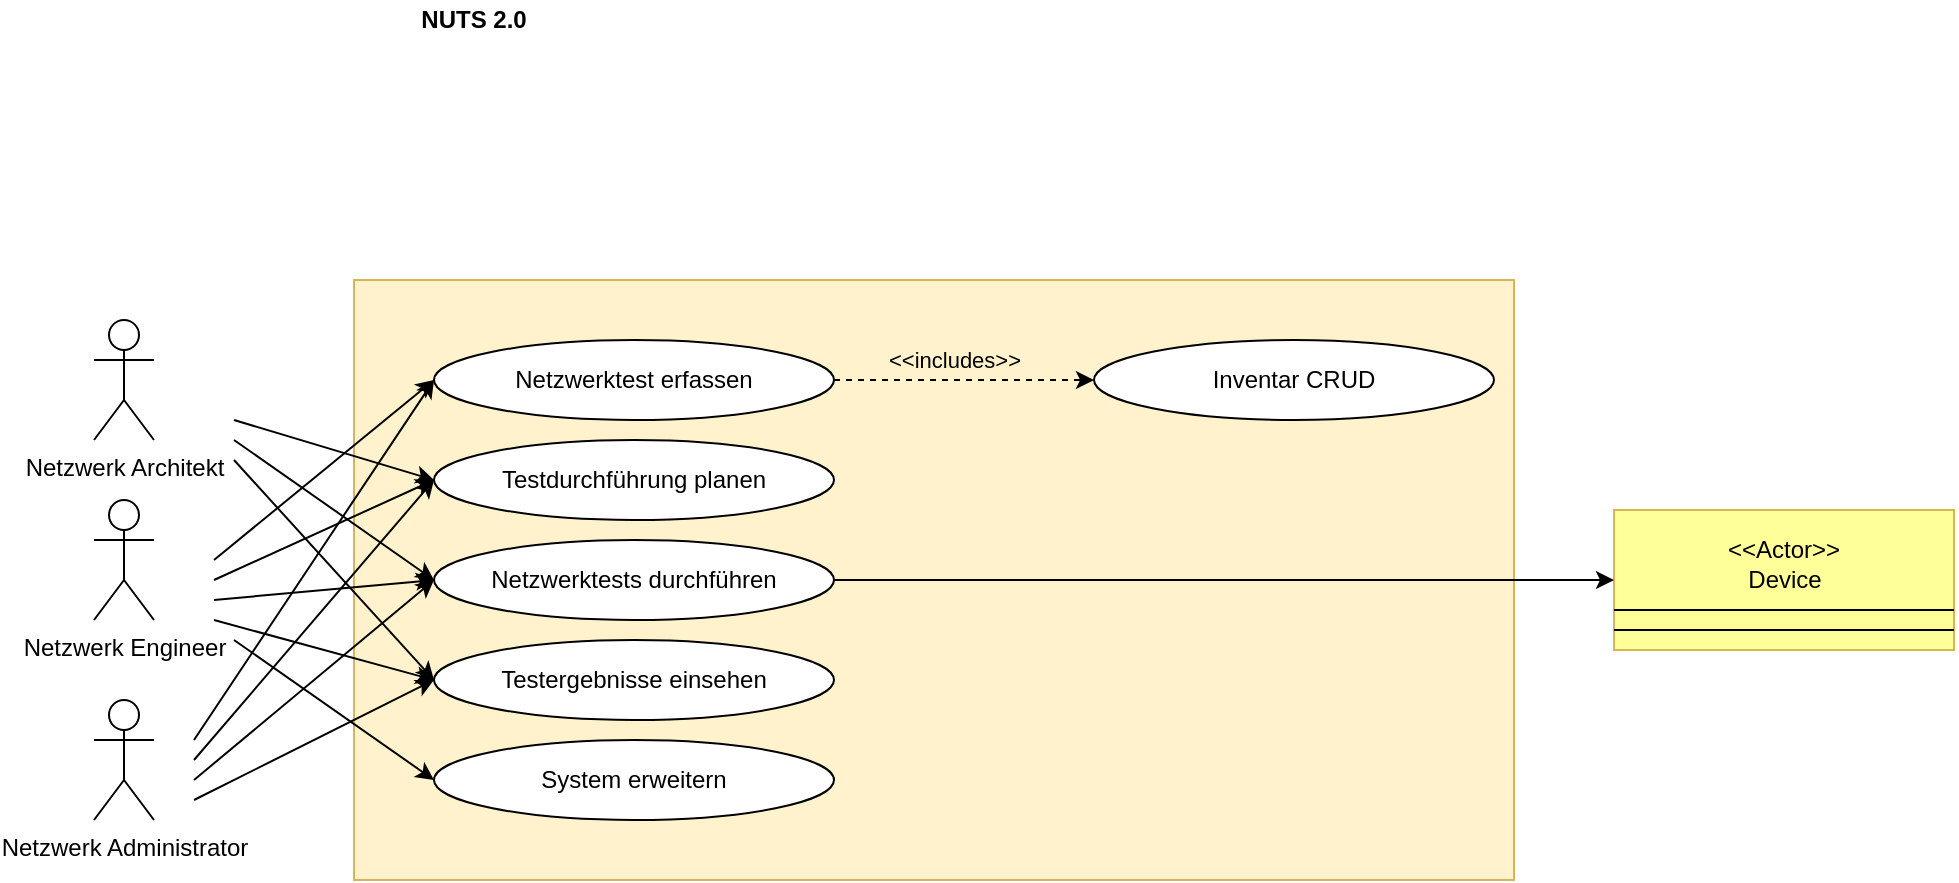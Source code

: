 <mxfile version="13.0.8" type="device"><diagram id="TyQWFBHhyjOXEPW3Htot" name="Page-1"><mxGraphModel dx="1422" dy="800" grid="1" gridSize="10" guides="1" tooltips="1" connect="1" arrows="1" fold="1" page="1" pageScale="1" pageWidth="827" pageHeight="1169" math="0" shadow="0"><root><mxCell id="0"/><mxCell id="1" parent="0"/><mxCell id="Y7Q1s-9aC8KyshPuyyXE-28" value="" style="rounded=0;whiteSpace=wrap;html=1;strokeColor=#d6b656;fillColor=#fff2cc;" parent="1" vertex="1"><mxGeometry x="220" y="190" width="580" height="300" as="geometry"/></mxCell><mxCell id="vDFA8JhNFdq-YoGFFXXP-2" value="Netzwerk Architekt" style="shape=umlActor;verticalLabelPosition=bottom;labelBackgroundColor=#ffffff;verticalAlign=top;html=1;outlineConnect=0;strokeColor=#000000;" vertex="1" parent="1"><mxGeometry x="90" y="210" width="30" height="60" as="geometry"/></mxCell><mxCell id="Y7Q1s-9aC8KyshPuyyXE-10" value="Netzwerktest erfassen" style="ellipse;whiteSpace=wrap;html=1;strokeColor=#000000;" parent="1" vertex="1"><mxGeometry x="260" y="220" width="200" height="40" as="geometry"/></mxCell><mxCell id="Y7Q1s-9aC8KyshPuyyXE-13" value="Testdurchführung planen" style="ellipse;whiteSpace=wrap;html=1;strokeColor=#000000;" parent="1" vertex="1"><mxGeometry x="260" y="270" width="200" height="40" as="geometry"/></mxCell><mxCell id="Y7Q1s-9aC8KyshPuyyXE-14" value="Netzwerktests durchführen" style="ellipse;whiteSpace=wrap;html=1;strokeColor=#000000;" parent="1" vertex="1"><mxGeometry x="260" y="320" width="200" height="40" as="geometry"/></mxCell><mxCell id="Y7Q1s-9aC8KyshPuyyXE-15" value="Testergebnisse einsehen" style="ellipse;whiteSpace=wrap;html=1;strokeColor=#000000;" parent="1" vertex="1"><mxGeometry x="260" y="370" width="200" height="40" as="geometry"/></mxCell><mxCell id="Y7Q1s-9aC8KyshPuyyXE-29" value="&lt;b&gt;NUTS 2.0&lt;/b&gt;" style="text;html=1;strokeColor=none;fillColor=none;align=center;verticalAlign=middle;whiteSpace=wrap;rounded=0;" parent="1" vertex="1"><mxGeometry x="200" y="50" width="160" height="20" as="geometry"/></mxCell><mxCell id="Y7Q1s-9aC8KyshPuyyXE-39" value="Device" style="html=1;strokeColor=#d6b656;fillColor=#FFFF99;" parent="1" vertex="1"><mxGeometry x="850" y="305" width="170" height="70" as="geometry"/></mxCell><mxCell id="Y7Q1s-9aC8KyshPuyyXE-40" value="&amp;lt;&amp;lt;Actor&amp;gt;&amp;gt;" style="text;html=1;strokeColor=none;fillColor=none;align=center;verticalAlign=middle;whiteSpace=wrap;rounded=0;" parent="1" vertex="1"><mxGeometry x="915" y="315" width="40" height="20" as="geometry"/></mxCell><mxCell id="Y7Q1s-9aC8KyshPuyyXE-42" value="" style="endArrow=none;html=1;entryX=1;entryY=0.5;entryDx=0;entryDy=0;" parent="1" edge="1"><mxGeometry width="50" height="50" relative="1" as="geometry"><mxPoint x="850" y="365" as="sourcePoint"/><mxPoint x="1020" y="365" as="targetPoint"/></mxGeometry></mxCell><mxCell id="Y7Q1s-9aC8KyshPuyyXE-43" value="" style="endArrow=none;html=1;entryX=1;entryY=0.5;entryDx=0;entryDy=0;" parent="1" edge="1"><mxGeometry width="50" height="50" relative="1" as="geometry"><mxPoint x="850" y="355" as="sourcePoint"/><mxPoint x="1020" y="355" as="targetPoint"/></mxGeometry></mxCell><mxCell id="vDFA8JhNFdq-YoGFFXXP-9" value="Netzwerk Engineer" style="shape=umlActor;verticalLabelPosition=bottom;labelBackgroundColor=#ffffff;verticalAlign=top;html=1;outlineConnect=0;strokeColor=#000000;" vertex="1" parent="1"><mxGeometry x="90" y="300" width="30" height="60" as="geometry"/></mxCell><mxCell id="vDFA8JhNFdq-YoGFFXXP-10" value="Netzwerk Administrator" style="shape=umlActor;verticalLabelPosition=bottom;labelBackgroundColor=#ffffff;verticalAlign=top;html=1;outlineConnect=0;strokeColor=#000000;" vertex="1" parent="1"><mxGeometry x="90" y="400" width="30" height="60" as="geometry"/></mxCell><mxCell id="vDFA8JhNFdq-YoGFFXXP-11" value="System erweitern" style="ellipse;whiteSpace=wrap;html=1;strokeColor=#000000;" vertex="1" parent="1"><mxGeometry x="260" y="420" width="200" height="40" as="geometry"/></mxCell><mxCell id="vDFA8JhNFdq-YoGFFXXP-12" value="Inventar CRUD" style="ellipse;whiteSpace=wrap;html=1;strokeColor=#000000;" vertex="1" parent="1"><mxGeometry x="590" y="220" width="200" height="40" as="geometry"/></mxCell><mxCell id="vDFA8JhNFdq-YoGFFXXP-13" value="" style="endArrow=classic;html=1;exitX=1;exitY=0.5;exitDx=0;exitDy=0;entryX=0;entryY=0.5;entryDx=0;entryDy=0;dashed=1;" edge="1" parent="1" source="Y7Q1s-9aC8KyshPuyyXE-10" target="vDFA8JhNFdq-YoGFFXXP-12"><mxGeometry width="50" height="50" relative="1" as="geometry"><mxPoint x="710" y="330" as="sourcePoint"/><mxPoint x="760" y="280" as="targetPoint"/></mxGeometry></mxCell><mxCell id="vDFA8JhNFdq-YoGFFXXP-14" value="&amp;lt;&amp;lt;includes&amp;gt;&amp;gt;" style="edgeLabel;html=1;align=center;verticalAlign=middle;resizable=0;points=[];labelBackgroundColor=none;" vertex="1" connectable="0" parent="vDFA8JhNFdq-YoGFFXXP-13"><mxGeometry x="0.231" relative="1" as="geometry"><mxPoint x="-20" y="-10" as="offset"/></mxGeometry></mxCell><mxCell id="vDFA8JhNFdq-YoGFFXXP-19" value="" style="endArrow=classic;html=1;exitX=1;exitY=0.5;exitDx=0;exitDy=0;" edge="1" parent="1" source="Y7Q1s-9aC8KyshPuyyXE-14" target="Y7Q1s-9aC8KyshPuyyXE-39"><mxGeometry width="50" height="50" relative="1" as="geometry"><mxPoint x="710" y="330" as="sourcePoint"/><mxPoint x="760" y="280" as="targetPoint"/></mxGeometry></mxCell><mxCell id="vDFA8JhNFdq-YoGFFXXP-20" value="" style="endArrow=classic;html=1;entryX=0;entryY=0.5;entryDx=0;entryDy=0;" edge="1" parent="1" target="Y7Q1s-9aC8KyshPuyyXE-13"><mxGeometry width="50" height="50" relative="1" as="geometry"><mxPoint x="160" y="260" as="sourcePoint"/><mxPoint x="760" y="280" as="targetPoint"/></mxGeometry></mxCell><mxCell id="vDFA8JhNFdq-YoGFFXXP-21" value="" style="endArrow=classic;html=1;entryX=0;entryY=0.5;entryDx=0;entryDy=0;" edge="1" parent="1" target="Y7Q1s-9aC8KyshPuyyXE-14"><mxGeometry width="50" height="50" relative="1" as="geometry"><mxPoint x="160" y="270" as="sourcePoint"/><mxPoint x="270" y="300" as="targetPoint"/></mxGeometry></mxCell><mxCell id="vDFA8JhNFdq-YoGFFXXP-22" value="" style="endArrow=classic;html=1;entryX=0;entryY=0.5;entryDx=0;entryDy=0;" edge="1" parent="1" target="Y7Q1s-9aC8KyshPuyyXE-15"><mxGeometry width="50" height="50" relative="1" as="geometry"><mxPoint x="160" y="280" as="sourcePoint"/><mxPoint x="270" y="350" as="targetPoint"/></mxGeometry></mxCell><mxCell id="vDFA8JhNFdq-YoGFFXXP-23" value="" style="endArrow=classic;html=1;entryX=0;entryY=0.5;entryDx=0;entryDy=0;" edge="1" parent="1" target="Y7Q1s-9aC8KyshPuyyXE-10"><mxGeometry width="50" height="50" relative="1" as="geometry"><mxPoint x="150" y="330" as="sourcePoint"/><mxPoint x="270" y="300" as="targetPoint"/></mxGeometry></mxCell><mxCell id="vDFA8JhNFdq-YoGFFXXP-24" value="" style="endArrow=classic;html=1;entryX=0;entryY=0.5;entryDx=0;entryDy=0;" edge="1" parent="1" target="Y7Q1s-9aC8KyshPuyyXE-13"><mxGeometry width="50" height="50" relative="1" as="geometry"><mxPoint x="150" y="340" as="sourcePoint"/><mxPoint x="270" y="250" as="targetPoint"/></mxGeometry></mxCell><mxCell id="vDFA8JhNFdq-YoGFFXXP-25" value="" style="endArrow=classic;html=1;entryX=0;entryY=0.5;entryDx=0;entryDy=0;" edge="1" parent="1" target="Y7Q1s-9aC8KyshPuyyXE-14"><mxGeometry width="50" height="50" relative="1" as="geometry"><mxPoint x="150" y="350" as="sourcePoint"/><mxPoint x="270" y="300" as="targetPoint"/></mxGeometry></mxCell><mxCell id="vDFA8JhNFdq-YoGFFXXP-26" value="" style="endArrow=classic;html=1;entryX=0;entryY=0.5;entryDx=0;entryDy=0;" edge="1" parent="1" target="Y7Q1s-9aC8KyshPuyyXE-15"><mxGeometry width="50" height="50" relative="1" as="geometry"><mxPoint x="150" y="360" as="sourcePoint"/><mxPoint x="270" y="350" as="targetPoint"/></mxGeometry></mxCell><mxCell id="vDFA8JhNFdq-YoGFFXXP-27" value="" style="endArrow=classic;html=1;entryX=0;entryY=0.5;entryDx=0;entryDy=0;" edge="1" parent="1" target="vDFA8JhNFdq-YoGFFXXP-11"><mxGeometry width="50" height="50" relative="1" as="geometry"><mxPoint x="160" y="370" as="sourcePoint"/><mxPoint x="270" y="400" as="targetPoint"/></mxGeometry></mxCell><mxCell id="vDFA8JhNFdq-YoGFFXXP-28" value="" style="endArrow=classic;html=1;" edge="1" parent="1"><mxGeometry width="50" height="50" relative="1" as="geometry"><mxPoint x="140" y="420" as="sourcePoint"/><mxPoint x="260" y="240" as="targetPoint"/></mxGeometry></mxCell><mxCell id="vDFA8JhNFdq-YoGFFXXP-29" value="" style="endArrow=classic;html=1;entryX=0;entryY=0.5;entryDx=0;entryDy=0;" edge="1" parent="1" target="Y7Q1s-9aC8KyshPuyyXE-13"><mxGeometry width="50" height="50" relative="1" as="geometry"><mxPoint x="140" y="430" as="sourcePoint"/><mxPoint x="270" y="250" as="targetPoint"/></mxGeometry></mxCell><mxCell id="vDFA8JhNFdq-YoGFFXXP-30" value="" style="endArrow=classic;html=1;entryX=0;entryY=0.5;entryDx=0;entryDy=0;" edge="1" parent="1" target="Y7Q1s-9aC8KyshPuyyXE-14"><mxGeometry width="50" height="50" relative="1" as="geometry"><mxPoint x="140" y="440" as="sourcePoint"/><mxPoint x="270" y="300" as="targetPoint"/></mxGeometry></mxCell><mxCell id="vDFA8JhNFdq-YoGFFXXP-31" value="" style="endArrow=classic;html=1;entryX=0;entryY=0.5;entryDx=0;entryDy=0;" edge="1" parent="1" target="Y7Q1s-9aC8KyshPuyyXE-15"><mxGeometry width="50" height="50" relative="1" as="geometry"><mxPoint x="140" y="450" as="sourcePoint"/><mxPoint x="270" y="350" as="targetPoint"/></mxGeometry></mxCell></root></mxGraphModel></diagram></mxfile>